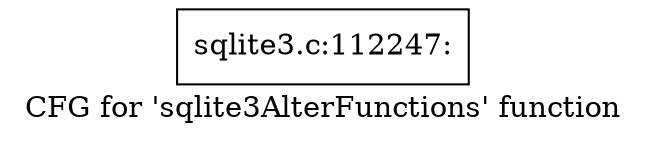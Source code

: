 digraph "CFG for 'sqlite3AlterFunctions' function" {
	label="CFG for 'sqlite3AlterFunctions' function";

	Node0x55c0fa6160d0 [shape=record,label="{sqlite3.c:112247:}"];
}
